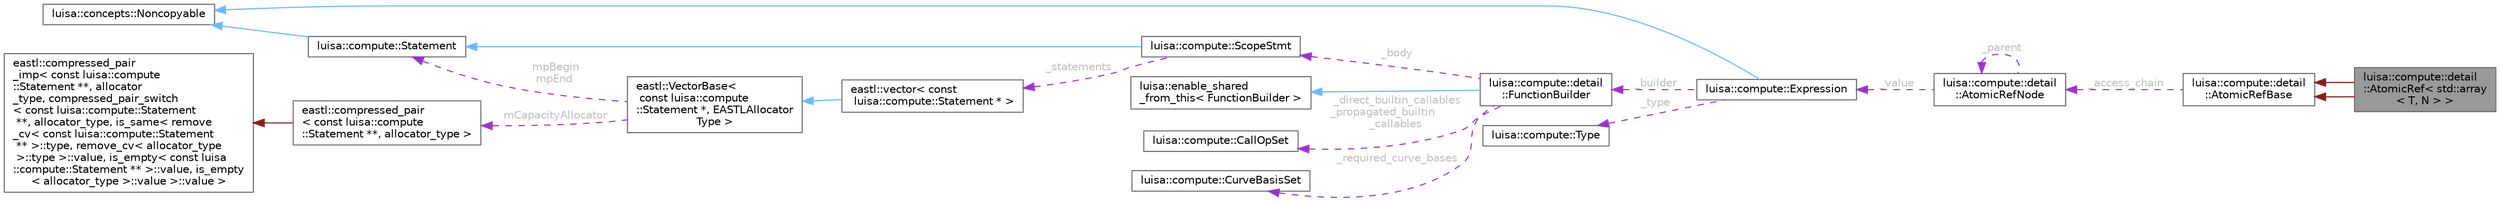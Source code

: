 digraph "luisa::compute::detail::AtomicRef&lt; std::array&lt; T, N &gt; &gt;"
{
 // LATEX_PDF_SIZE
  bgcolor="transparent";
  edge [fontname=Helvetica,fontsize=10,labelfontname=Helvetica,labelfontsize=10];
  node [fontname=Helvetica,fontsize=10,shape=box,height=0.2,width=0.4];
  rankdir="LR";
  Node1 [id="Node000001",label="luisa::compute::detail\l::AtomicRef\< std::array\l\< T, N \> \>",height=0.2,width=0.4,color="gray40", fillcolor="grey60", style="filled", fontcolor="black",tooltip=" "];
  Node2 -> Node1 [id="edge20_Node000001_Node000002",dir="back",color="firebrick4",style="solid",tooltip=" "];
  Node2 [id="Node000002",label="luisa::compute::detail\l::AtomicRefBase",height=0.2,width=0.4,color="gray40", fillcolor="white", style="filled",URL="$classluisa_1_1compute_1_1detail_1_1_atomic_ref_base.html",tooltip=" "];
  Node3 -> Node2 [id="edge21_Node000002_Node000003",dir="back",color="darkorchid3",style="dashed",tooltip=" ",label=" _access_chain",fontcolor="grey" ];
  Node3 [id="Node000003",label="luisa::compute::detail\l::AtomicRefNode",height=0.2,width=0.4,color="gray40", fillcolor="white", style="filled",URL="$classluisa_1_1compute_1_1detail_1_1_atomic_ref_node.html",tooltip=" "];
  Node3 -> Node3 [id="edge22_Node000003_Node000003",dir="back",color="darkorchid3",style="dashed",tooltip=" ",label=" _parent",fontcolor="grey" ];
  Node4 -> Node3 [id="edge23_Node000003_Node000004",dir="back",color="darkorchid3",style="dashed",tooltip=" ",label=" _value",fontcolor="grey" ];
  Node4 [id="Node000004",label="luisa::compute::Expression",height=0.2,width=0.4,color="gray40", fillcolor="white", style="filled",URL="$classluisa_1_1compute_1_1_expression.html",tooltip="Base expression class"];
  Node5 -> Node4 [id="edge24_Node000004_Node000005",dir="back",color="steelblue1",style="solid",tooltip=" "];
  Node5 [id="Node000005",label="luisa::concepts::Noncopyable",height=0.2,width=0.4,color="gray40", fillcolor="white", style="filled",URL="$structluisa_1_1concepts_1_1_noncopyable.html",tooltip=" "];
  Node6 -> Node4 [id="edge25_Node000004_Node000006",dir="back",color="darkorchid3",style="dashed",tooltip=" ",label=" _type",fontcolor="grey" ];
  Node6 [id="Node000006",label="luisa::compute::Type",height=0.2,width=0.4,color="gray40", fillcolor="white", style="filled",URL="$classluisa_1_1compute_1_1_type.html",tooltip="Type class"];
  Node7 -> Node4 [id="edge26_Node000004_Node000007",dir="back",color="darkorchid3",style="dashed",tooltip=" ",label=" _builder",fontcolor="grey" ];
  Node7 [id="Node000007",label="luisa::compute::detail\l::FunctionBuilder",height=0.2,width=0.4,color="gray40", fillcolor="white", style="filled",URL="$classluisa_1_1compute_1_1detail_1_1_function_builder.html",tooltip="Function builder."];
  Node8 -> Node7 [id="edge27_Node000007_Node000008",dir="back",color="steelblue1",style="solid",tooltip=" "];
  Node8 [id="Node000008",label="luisa::enable_shared\l_from_this\< FunctionBuilder \>",height=0.2,width=0.4,color="gray40", fillcolor="white", style="filled",tooltip=" "];
  Node9 -> Node7 [id="edge28_Node000007_Node000009",dir="back",color="darkorchid3",style="dashed",tooltip=" ",label=" _body",fontcolor="grey" ];
  Node9 [id="Node000009",label="luisa::compute::ScopeStmt",height=0.2,width=0.4,color="gray40", fillcolor="white", style="filled",URL="$classluisa_1_1compute_1_1_scope_stmt.html",tooltip="Scope statement"];
  Node10 -> Node9 [id="edge29_Node000009_Node000010",dir="back",color="steelblue1",style="solid",tooltip=" "];
  Node10 [id="Node000010",label="luisa::compute::Statement",height=0.2,width=0.4,color="gray40", fillcolor="white", style="filled",URL="$classluisa_1_1compute_1_1_statement.html",tooltip="Base statement class"];
  Node5 -> Node10 [id="edge30_Node000010_Node000005",dir="back",color="steelblue1",style="solid",tooltip=" "];
  Node11 -> Node9 [id="edge31_Node000009_Node000011",dir="back",color="darkorchid3",style="dashed",tooltip=" ",label=" _statements",fontcolor="grey" ];
  Node11 [id="Node000011",label="eastl::vector\< const\l luisa::compute::Statement * \>",height=0.2,width=0.4,color="gray40", fillcolor="white", style="filled",URL="$classeastl_1_1vector.html",tooltip=" "];
  Node12 -> Node11 [id="edge32_Node000011_Node000012",dir="back",color="steelblue1",style="solid",tooltip=" "];
  Node12 [id="Node000012",label="eastl::VectorBase\<\l const luisa::compute\l::Statement *, EASTLAllocator\lType \>",height=0.2,width=0.4,color="gray40", fillcolor="white", style="filled",URL="$structeastl_1_1_vector_base.html",tooltip=" "];
  Node10 -> Node12 [id="edge33_Node000012_Node000010",dir="back",color="darkorchid3",style="dashed",tooltip=" ",label=" mpBegin\nmpEnd",fontcolor="grey" ];
  Node13 -> Node12 [id="edge34_Node000012_Node000013",dir="back",color="darkorchid3",style="dashed",tooltip=" ",label=" mCapacityAllocator",fontcolor="grey" ];
  Node13 [id="Node000013",label="eastl::compressed_pair\l\< const luisa::compute\l::Statement **, allocator_type \>",height=0.2,width=0.4,color="gray40", fillcolor="white", style="filled",URL="$classeastl_1_1compressed__pair.html",tooltip=" "];
  Node14 -> Node13 [id="edge35_Node000013_Node000014",dir="back",color="firebrick4",style="solid",tooltip=" "];
  Node14 [id="Node000014",label="eastl::compressed_pair\l_imp\< const luisa::compute\l::Statement **, allocator\l_type, compressed_pair_switch\l\< const luisa::compute::Statement\l **, allocator_type, is_same\< remove\l_cv\< const luisa::compute::Statement\l ** \>::type, remove_cv\< allocator_type\l \>::type \>::value, is_empty\< const luisa\l::compute::Statement ** \>::value, is_empty\l\< allocator_type \>::value \>::value \>",height=0.2,width=0.4,color="gray40", fillcolor="white", style="filled",URL="$classeastl_1_1compressed__pair__imp.html",tooltip=" "];
  Node15 -> Node7 [id="edge36_Node000007_Node000015",dir="back",color="darkorchid3",style="dashed",tooltip=" ",label=" _direct_builtin_callables\n_propagated_builtin\l_callables",fontcolor="grey" ];
  Node15 [id="Node000015",label="luisa::compute::CallOpSet",height=0.2,width=0.4,color="gray40", fillcolor="white", style="filled",URL="$classluisa_1_1compute_1_1_call_op_set.html",tooltip=" "];
  Node16 -> Node7 [id="edge37_Node000007_Node000016",dir="back",color="darkorchid3",style="dashed",tooltip=" ",label=" _required_curve_bases",fontcolor="grey" ];
  Node16 [id="Node000016",label="luisa::compute::CurveBasisSet",height=0.2,width=0.4,color="gray40", fillcolor="white", style="filled",URL="$classluisa_1_1compute_1_1_curve_basis_set.html",tooltip=" "];
  Node2 -> Node1 [id="edge38_Node000001_Node000002",dir="back",color="firebrick4",style="solid",tooltip=" "];
}
